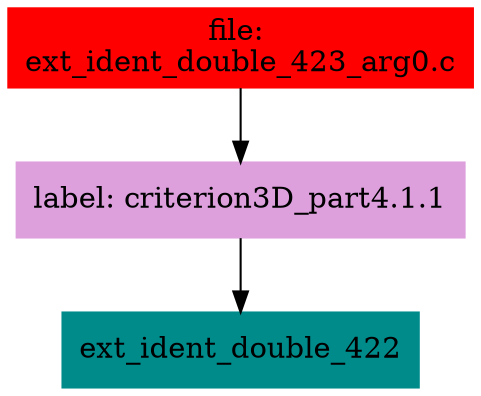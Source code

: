 digraph G {
node [shape=box]

0 [label="file: 
ext_ident_double_423_arg0.c",color=red, style=filled]
1 [label="label: criterion3D_part4.1.1",color=plum, style=filled]
0 -> 1
2 [label="ext_ident_double_422",color=cyan4, style=filled]
1 -> 2


}

